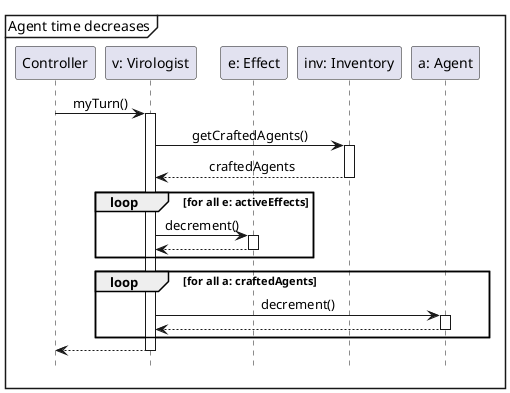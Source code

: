 @startuml

hide footbox
skinparam sequenceMessageAlign center

mainframe Agent time decreases

participant Controller as cr
participant "v: Virologist" as v
participant "e: Effect" as e
participant "inv: Inventory" as inv
participant "a: Agent" as a

cr -> v ++ : myTurn()
v -> inv ++ : getCraftedAgents()
return craftedAgents
    loop for all e: activeEffects
        v -> e ++ : decrement()
        return
    end
    loop for all a: craftedAgents
        v -> a++ : decrement()
        return
    end
return

@enduml